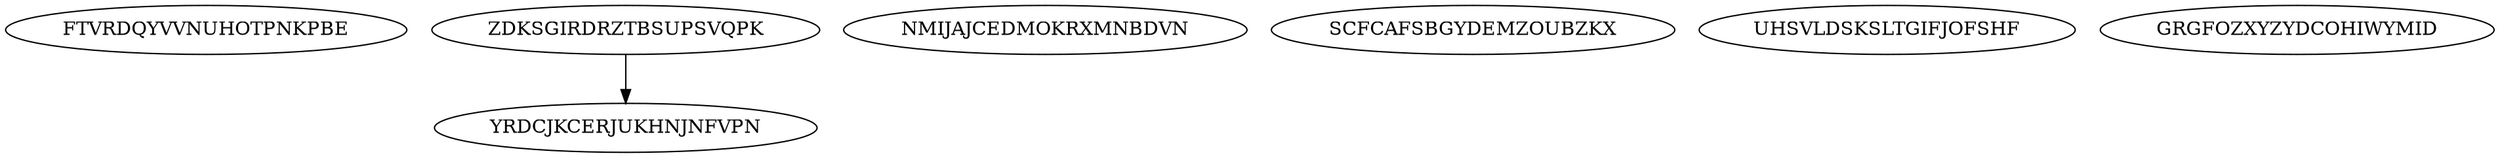 digraph N7M1 {
	FTVRDQYVVNUHOTPNKPBE	[Weight=17];
	ZDKSGIRDRZTBSUPSVQPK	[Weight=11];
	NMIJAJCEDMOKRXMNBDVN	[Weight=13];
	SCFCAFSBGYDEMZOUBZKX	[Weight=17];
	YRDCJKCERJUKHNJNFVPN	[Weight=15];
	UHSVLDSKSLTGIFJOFSHF	[Weight=14];
	GRGFOZXYZYDCOHIWYMID	[Weight=13];
	ZDKSGIRDRZTBSUPSVQPK -> YRDCJKCERJUKHNJNFVPN [Weight=18];
}
